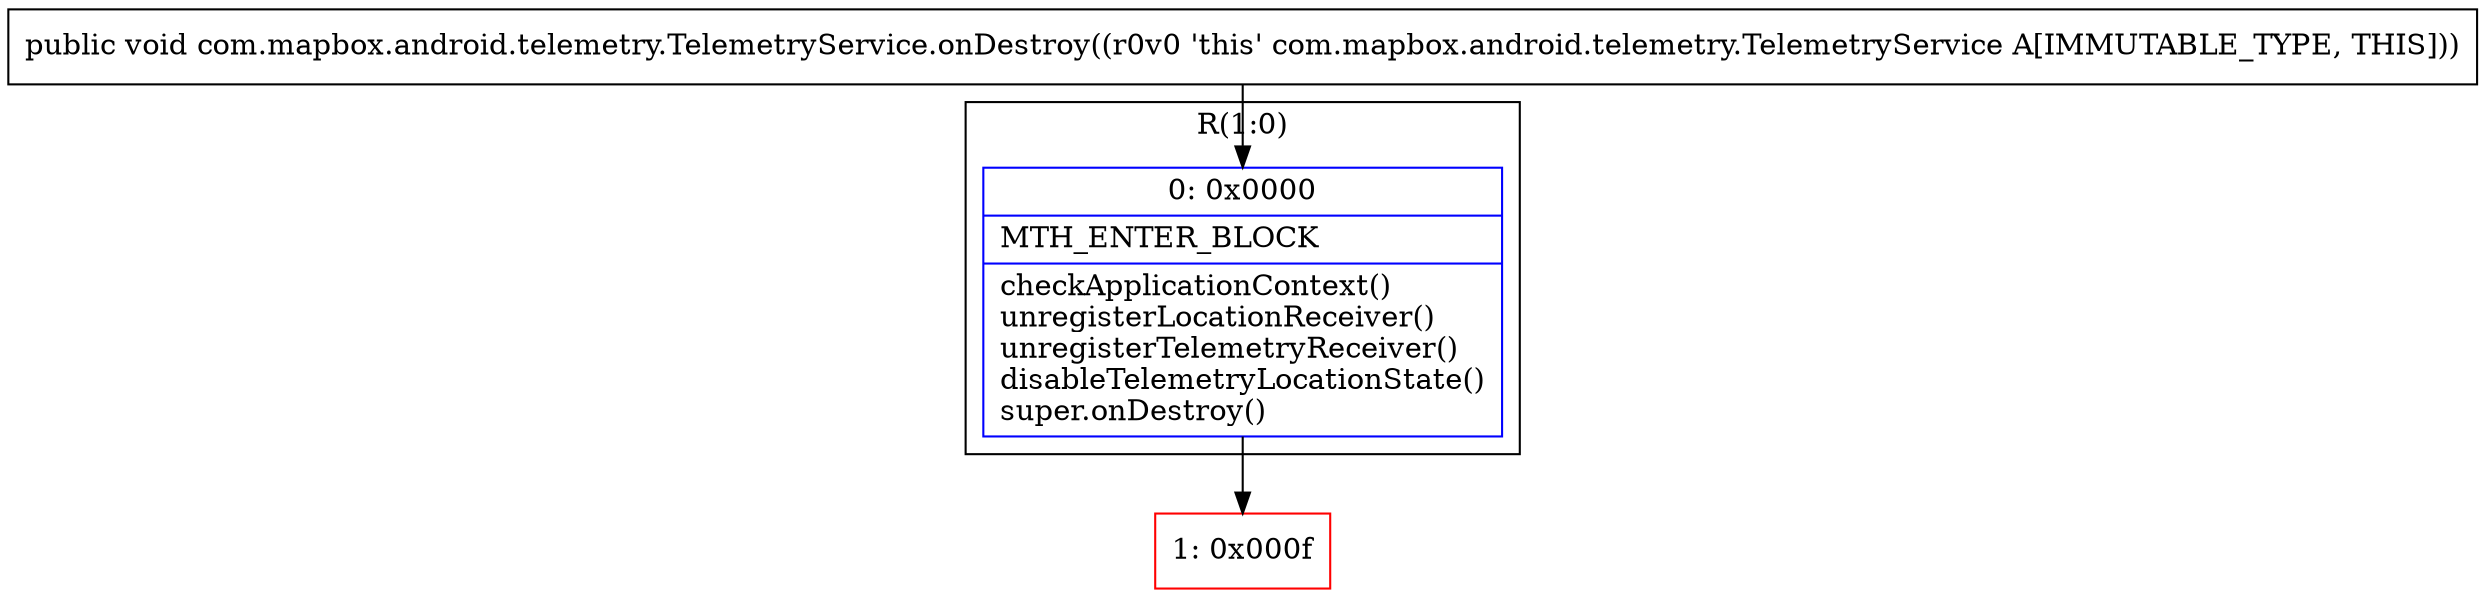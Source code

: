 digraph "CFG forcom.mapbox.android.telemetry.TelemetryService.onDestroy()V" {
subgraph cluster_Region_1539800779 {
label = "R(1:0)";
node [shape=record,color=blue];
Node_0 [shape=record,label="{0\:\ 0x0000|MTH_ENTER_BLOCK\l|checkApplicationContext()\lunregisterLocationReceiver()\lunregisterTelemetryReceiver()\ldisableTelemetryLocationState()\lsuper.onDestroy()\l}"];
}
Node_1 [shape=record,color=red,label="{1\:\ 0x000f}"];
MethodNode[shape=record,label="{public void com.mapbox.android.telemetry.TelemetryService.onDestroy((r0v0 'this' com.mapbox.android.telemetry.TelemetryService A[IMMUTABLE_TYPE, THIS])) }"];
MethodNode -> Node_0;
Node_0 -> Node_1;
}

